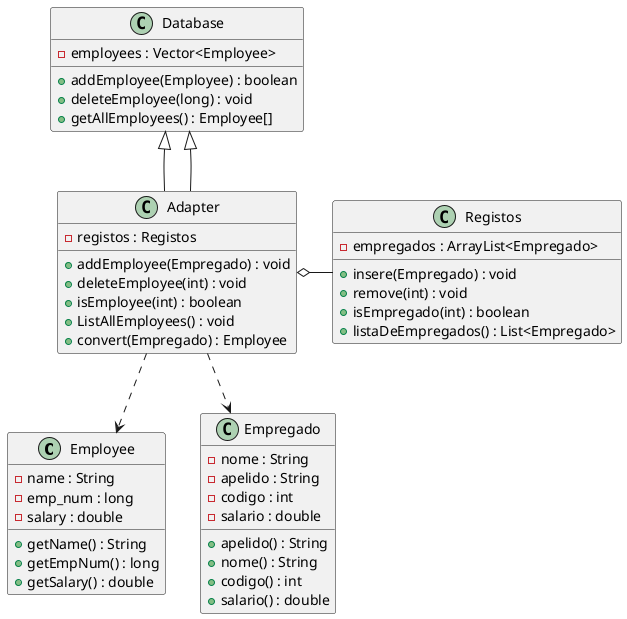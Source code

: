 @startuml

class Employee {
    - name : String
    - emp_num : long
    - salary : double
    + getName() : String
    + getEmpNum() : long
    + getSalary() : double
}

class Empregado {
    - nome : String
    - apelido : String
    - codigo : int
    - salario : double
    + apelido() : String
    + nome() : String
    + codigo() : int
    + salario() : double
}

class Database {
    - employees : Vector<Employee>
    + addEmployee(Employee) : boolean
    + deleteEmployee(long) : void
    + getAllEmployees() : Employee[]
}

class Registos {
    - empregados : ArrayList<Empregado>
    + insere(Empregado) : void
    + remove(int) : void
    + isEmpregado(int) : boolean
    + listaDeEmpregados() : List<Empregado>
}

class Adapter extends Database {
    - registos : Registos
    + addEmployee(Empregado) : void
    + deleteEmployee(int) : void
    + isEmployee(int) : boolean
    + ListAllEmployees() : void
    + convert(Empregado) : Employee
}

Database <|-down- Adapter
Adapter o-right- Registos
Adapter ..> Employee
Adapter ..> Empregado

@enduml